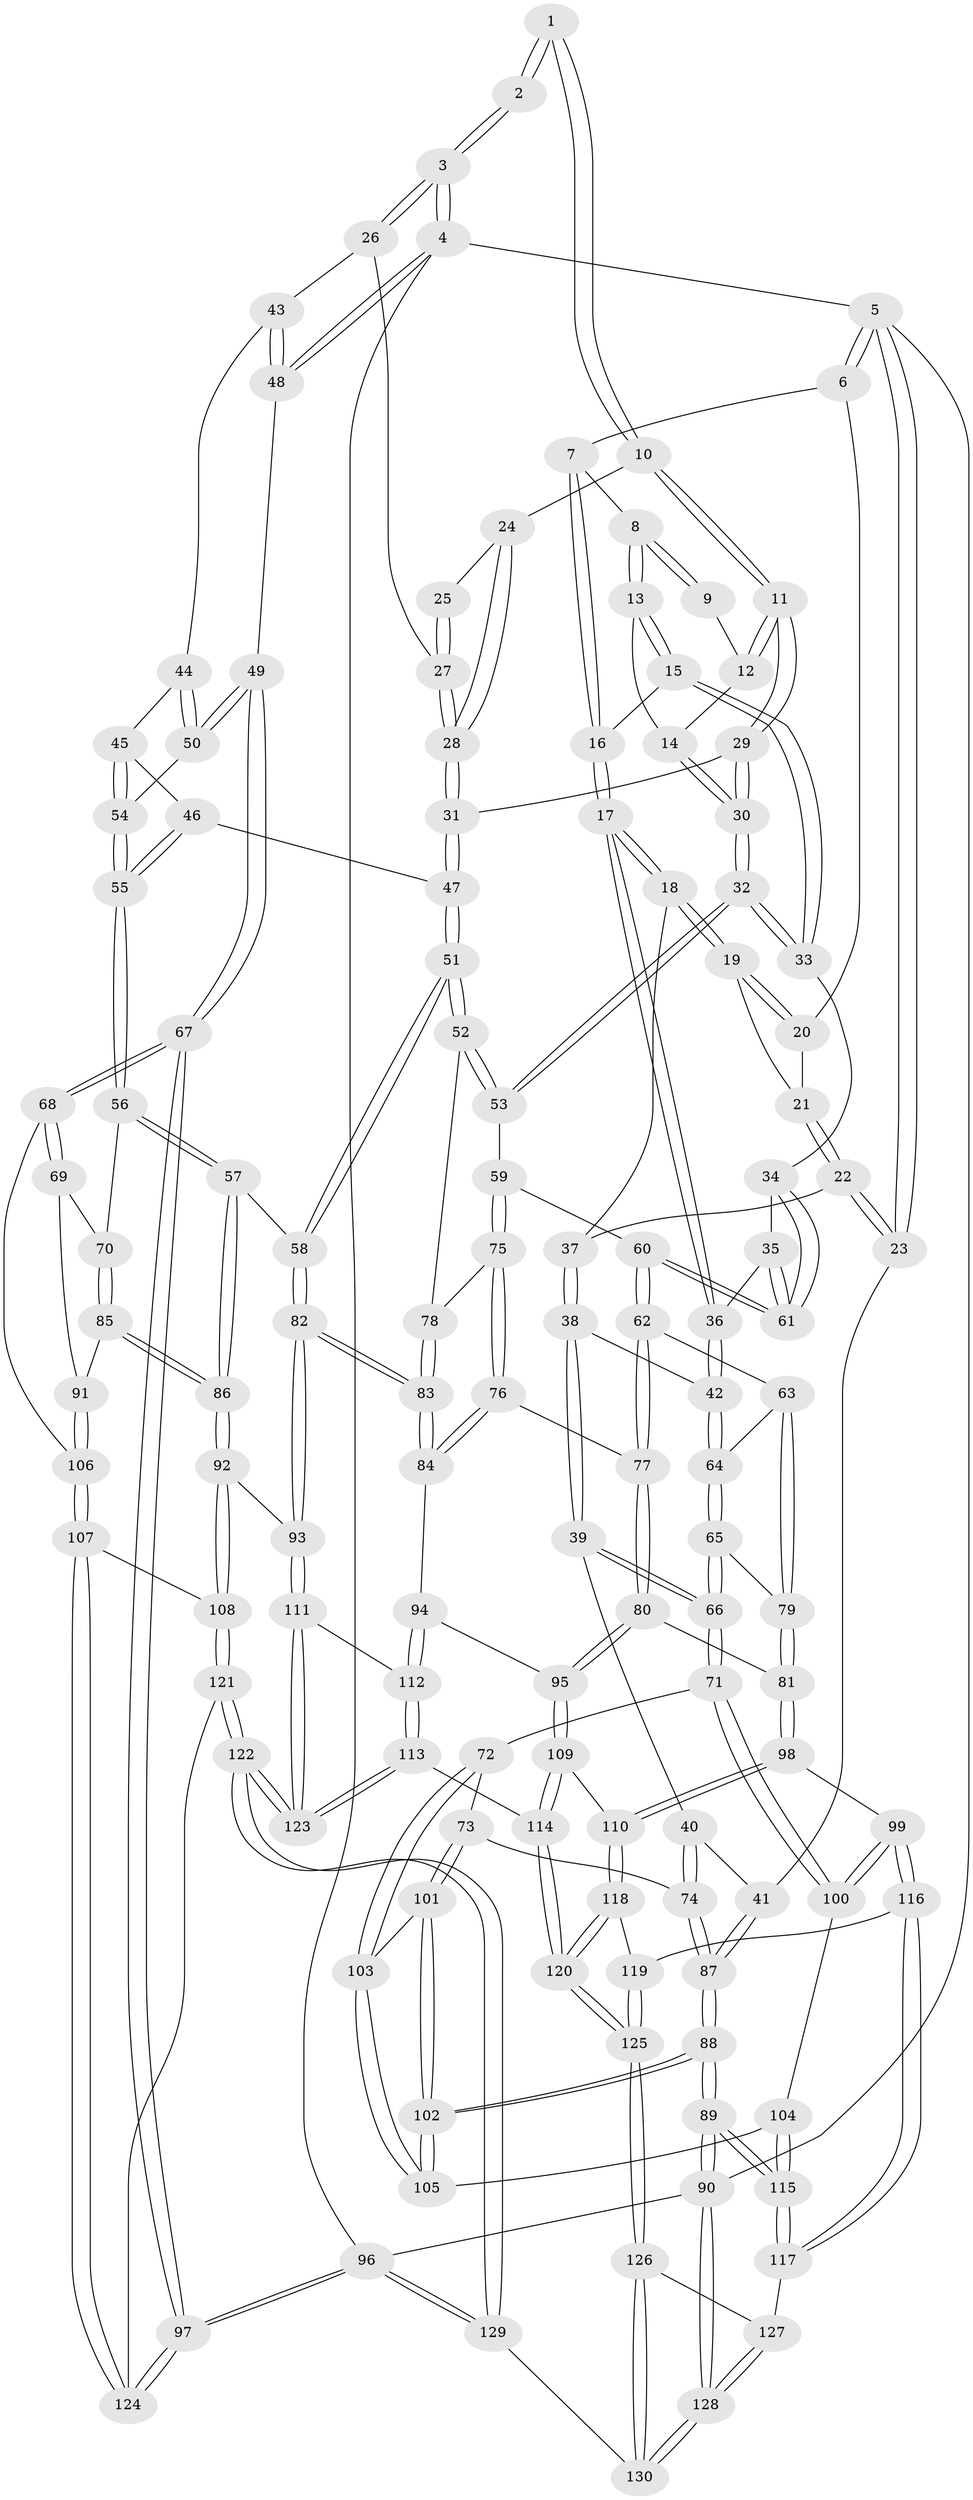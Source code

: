 // coarse degree distribution, {4: 0.49333333333333335, 7: 0.013333333333333334, 5: 0.26666666666666666, 3: 0.17333333333333334, 2: 0.02666666666666667, 6: 0.02666666666666667}
// Generated by graph-tools (version 1.1) at 2025/24/03/03/25 07:24:38]
// undirected, 130 vertices, 322 edges
graph export_dot {
graph [start="1"]
  node [color=gray90,style=filled];
  1 [pos="+0.5493607879749698+0"];
  2 [pos="+0.9750453229169681+0"];
  3 [pos="+1+0"];
  4 [pos="+1+0"];
  5 [pos="+0+0"];
  6 [pos="+0.011209380142473614+0"];
  7 [pos="+0.03381175848779363+0"];
  8 [pos="+0.046159400688178066+0"];
  9 [pos="+0.4615376463943757+0"];
  10 [pos="+0.6162707044578888+0.08249232802726042"];
  11 [pos="+0.5835364933197572+0.14699746950667034"];
  12 [pos="+0.43567473079798474+0"];
  13 [pos="+0.332365484267224+0.09658331850331903"];
  14 [pos="+0.403695544297824+0.028892529534029248"];
  15 [pos="+0.3268089122858888+0.106327426178571"];
  16 [pos="+0.27408069231347887+0.13309652256538212"];
  17 [pos="+0.23544549703375228+0.1712322837061452"];
  18 [pos="+0.21939437019071975+0.16364810968534002"];
  19 [pos="+0.20470403918301028+0.14759052833249808"];
  20 [pos="+0.027033273853341443+0"];
  21 [pos="+0.11415680176857797+0.10138321221984944"];
  22 [pos="+0.037535208881083845+0.16778620358812082"];
  23 [pos="+0+0.21706551013818867"];
  24 [pos="+0.7126416978299982+0.055083758895321924"];
  25 [pos="+0.9073982455464522+0"];
  26 [pos="+0.9071162372997759+0.20044953861661777"];
  27 [pos="+0.8246124230419862+0.17619672234368056"];
  28 [pos="+0.78025913153546+0.19735206098001462"];
  29 [pos="+0.5771090983158906+0.17769379689309495"];
  30 [pos="+0.5406776016845968+0.20704423699494656"];
  31 [pos="+0.7605281601386278+0.21754793138495454"];
  32 [pos="+0.5145577994793041+0.2461597634604248"];
  33 [pos="+0.465018993902867+0.24150900732980296"];
  34 [pos="+0.39917887909391986+0.2665085730685524"];
  35 [pos="+0.29181569998810103+0.2771978219926279"];
  36 [pos="+0.2429193893909607+0.27017201140893704"];
  37 [pos="+0.10706673270039171+0.1823992197522619"];
  38 [pos="+0.13018496438242616+0.3212685484003259"];
  39 [pos="+0.06587785302516685+0.35254965871109156"];
  40 [pos="+0+0.326436995334444"];
  41 [pos="+0+0.26380100944792667"];
  42 [pos="+0.22711936589803997+0.29150516934384146"];
  43 [pos="+0.9303107595584473+0.22836387008856524"];
  44 [pos="+0.9222170376809626+0.247062802007376"];
  45 [pos="+0.8792972864157761+0.3087964489759578"];
  46 [pos="+0.8452610829290702+0.30153125169245915"];
  47 [pos="+0.7613840477940482+0.2501588033157399"];
  48 [pos="+1+0.3353371278168878"];
  49 [pos="+1+0.3466437062214506"];
  50 [pos="+0.9302545591856483+0.36519408048063867"];
  51 [pos="+0.7137001105620145+0.4336013569766217"];
  52 [pos="+0.6474864619096488+0.4044048614033503"];
  53 [pos="+0.5342198753038042+0.32471731835233836"];
  54 [pos="+0.8977955741861534+0.3755391812535735"];
  55 [pos="+0.83039923078224+0.4485798579804418"];
  56 [pos="+0.8234197882944686+0.4575031004354059"];
  57 [pos="+0.7776356937468485+0.45994735555423083"];
  58 [pos="+0.7226787207647773+0.44779817815373674"];
  59 [pos="+0.4675386096548721+0.40691529241810165"];
  60 [pos="+0.37274711867958404+0.4000778744860439"];
  61 [pos="+0.3712409359263851+0.39272077269611133"];
  62 [pos="+0.3285768361147472+0.43411496469563005"];
  63 [pos="+0.3229015470591313+0.4338082744656186"];
  64 [pos="+0.26039949246852917+0.40119564054996576"];
  65 [pos="+0.16032175018624734+0.5178659937839548"];
  66 [pos="+0.14499222315712604+0.5194608784972218"];
  67 [pos="+1+0.5474783226443566"];
  68 [pos="+1+0.5476042366074975"];
  69 [pos="+0.9236109551280246+0.507488128000213"];
  70 [pos="+0.8588858666289387+0.4786975568340775"];
  71 [pos="+0.13937012635594384+0.5265035005424972"];
  72 [pos="+0.12034035777223746+0.54115693655095"];
  73 [pos="+0.053790460636798085+0.5613254256798526"];
  74 [pos="+0.05245284448918435+0.5615095196737849"];
  75 [pos="+0.46630006962992215+0.485500705166982"];
  76 [pos="+0.4627204756018834+0.49400855442719777"];
  77 [pos="+0.39268607444332365+0.539678135255923"];
  78 [pos="+0.5400465979027994+0.48684280962995996"];
  79 [pos="+0.25494484512850596+0.5551647823881226"];
  80 [pos="+0.3779696690971661+0.5728387867050031"];
  81 [pos="+0.3120872415227472+0.6072645679610474"];
  82 [pos="+0.6398681966898988+0.6065748444981133"];
  83 [pos="+0.6184602734732152+0.6072798138375844"];
  84 [pos="+0.5651776047409296+0.616992144400569"];
  85 [pos="+0.8594668693698896+0.6377899744224966"];
  86 [pos="+0.8234643336266972+0.654179671993009"];
  87 [pos="+0+0.6298487885465135"];
  88 [pos="+0+0.8649819555712689"];
  89 [pos="+0+1"];
  90 [pos="+0+1"];
  91 [pos="+0.8823827106372617+0.6334213468958927"];
  92 [pos="+0.78571586595655+0.7104587583341104"];
  93 [pos="+0.6964663114901262+0.7003001431553585"];
  94 [pos="+0.5569662885412837+0.6226895079376671"];
  95 [pos="+0.48466650413023604+0.6546982114686446"];
  96 [pos="+1+1"];
  97 [pos="+1+0.8857511317284434"];
  98 [pos="+0.29609621026726834+0.6823989141333091"];
  99 [pos="+0.23865828068879746+0.7062141969733866"];
  100 [pos="+0.21258032290695159+0.7049504034396341"];
  101 [pos="+0.07312019903525904+0.682336259304894"];
  102 [pos="+0+0.8394915006221557"];
  103 [pos="+0.11781017554117057+0.6769828893887895"];
  104 [pos="+0.16805459273080806+0.7185671560029143"];
  105 [pos="+0.16048975515855024+0.7143670642259737"];
  106 [pos="+0.9683247724490527+0.6635392701189072"];
  107 [pos="+0.9084759423621823+0.7683179256099361"];
  108 [pos="+0.8548050581856905+0.7860560472100103"];
  109 [pos="+0.45832731087214235+0.715930064125803"];
  110 [pos="+0.3371136510042642+0.7230025562408594"];
  111 [pos="+0.6850223698397526+0.722165306896692"];
  112 [pos="+0.5544681361465306+0.8509041877342423"];
  113 [pos="+0.5503758866507907+0.8563243036664605"];
  114 [pos="+0.5200085349867678+0.8634042911501852"];
  115 [pos="+0.10848531027348252+0.8777720458343267"];
  116 [pos="+0.23970905013011382+0.8909561059558099"];
  117 [pos="+0.2362644835735573+0.8934469141376691"];
  118 [pos="+0.34146963146257747+0.7732554070378693"];
  119 [pos="+0.30140579617977586+0.8736562690463043"];
  120 [pos="+0.5145634354153117+0.8684112489990505"];
  121 [pos="+0.8277615665943421+0.9356536268318846"];
  122 [pos="+0.7866519031614195+0.9976628761379689"];
  123 [pos="+0.7642001087293345+0.977941109536463"];
  124 [pos="+1+0.8636050158517614"];
  125 [pos="+0.46482701770623697+0.9383217532649278"];
  126 [pos="+0.4453342662995569+1"];
  127 [pos="+0.23707305156367894+0.8978334196923881"];
  128 [pos="+0.18619022664724844+1"];
  129 [pos="+0.8039990989227495+1"];
  130 [pos="+0.44723518252048233+1"];
  1 -- 2;
  1 -- 2;
  1 -- 10;
  1 -- 10;
  2 -- 3;
  2 -- 3;
  3 -- 4;
  3 -- 4;
  3 -- 26;
  3 -- 26;
  4 -- 5;
  4 -- 48;
  4 -- 48;
  4 -- 96;
  5 -- 6;
  5 -- 6;
  5 -- 23;
  5 -- 23;
  5 -- 90;
  6 -- 7;
  6 -- 20;
  7 -- 8;
  7 -- 16;
  7 -- 16;
  8 -- 9;
  8 -- 9;
  8 -- 13;
  8 -- 13;
  9 -- 12;
  10 -- 11;
  10 -- 11;
  10 -- 24;
  11 -- 12;
  11 -- 12;
  11 -- 29;
  11 -- 29;
  12 -- 14;
  13 -- 14;
  13 -- 15;
  13 -- 15;
  14 -- 30;
  14 -- 30;
  15 -- 16;
  15 -- 33;
  15 -- 33;
  16 -- 17;
  16 -- 17;
  17 -- 18;
  17 -- 18;
  17 -- 36;
  17 -- 36;
  18 -- 19;
  18 -- 19;
  18 -- 37;
  19 -- 20;
  19 -- 20;
  19 -- 21;
  20 -- 21;
  21 -- 22;
  21 -- 22;
  22 -- 23;
  22 -- 23;
  22 -- 37;
  23 -- 41;
  24 -- 25;
  24 -- 28;
  24 -- 28;
  25 -- 27;
  25 -- 27;
  26 -- 27;
  26 -- 43;
  27 -- 28;
  27 -- 28;
  28 -- 31;
  28 -- 31;
  29 -- 30;
  29 -- 30;
  29 -- 31;
  30 -- 32;
  30 -- 32;
  31 -- 47;
  31 -- 47;
  32 -- 33;
  32 -- 33;
  32 -- 53;
  32 -- 53;
  33 -- 34;
  34 -- 35;
  34 -- 61;
  34 -- 61;
  35 -- 36;
  35 -- 61;
  35 -- 61;
  36 -- 42;
  36 -- 42;
  37 -- 38;
  37 -- 38;
  38 -- 39;
  38 -- 39;
  38 -- 42;
  39 -- 40;
  39 -- 66;
  39 -- 66;
  40 -- 41;
  40 -- 74;
  40 -- 74;
  41 -- 87;
  41 -- 87;
  42 -- 64;
  42 -- 64;
  43 -- 44;
  43 -- 48;
  43 -- 48;
  44 -- 45;
  44 -- 50;
  44 -- 50;
  45 -- 46;
  45 -- 54;
  45 -- 54;
  46 -- 47;
  46 -- 55;
  46 -- 55;
  47 -- 51;
  47 -- 51;
  48 -- 49;
  49 -- 50;
  49 -- 50;
  49 -- 67;
  49 -- 67;
  50 -- 54;
  51 -- 52;
  51 -- 52;
  51 -- 58;
  51 -- 58;
  52 -- 53;
  52 -- 53;
  52 -- 78;
  53 -- 59;
  54 -- 55;
  54 -- 55;
  55 -- 56;
  55 -- 56;
  56 -- 57;
  56 -- 57;
  56 -- 70;
  57 -- 58;
  57 -- 86;
  57 -- 86;
  58 -- 82;
  58 -- 82;
  59 -- 60;
  59 -- 75;
  59 -- 75;
  60 -- 61;
  60 -- 61;
  60 -- 62;
  60 -- 62;
  62 -- 63;
  62 -- 77;
  62 -- 77;
  63 -- 64;
  63 -- 79;
  63 -- 79;
  64 -- 65;
  64 -- 65;
  65 -- 66;
  65 -- 66;
  65 -- 79;
  66 -- 71;
  66 -- 71;
  67 -- 68;
  67 -- 68;
  67 -- 97;
  67 -- 97;
  68 -- 69;
  68 -- 69;
  68 -- 106;
  69 -- 70;
  69 -- 91;
  70 -- 85;
  70 -- 85;
  71 -- 72;
  71 -- 100;
  71 -- 100;
  72 -- 73;
  72 -- 103;
  72 -- 103;
  73 -- 74;
  73 -- 101;
  73 -- 101;
  74 -- 87;
  74 -- 87;
  75 -- 76;
  75 -- 76;
  75 -- 78;
  76 -- 77;
  76 -- 84;
  76 -- 84;
  77 -- 80;
  77 -- 80;
  78 -- 83;
  78 -- 83;
  79 -- 81;
  79 -- 81;
  80 -- 81;
  80 -- 95;
  80 -- 95;
  81 -- 98;
  81 -- 98;
  82 -- 83;
  82 -- 83;
  82 -- 93;
  82 -- 93;
  83 -- 84;
  83 -- 84;
  84 -- 94;
  85 -- 86;
  85 -- 86;
  85 -- 91;
  86 -- 92;
  86 -- 92;
  87 -- 88;
  87 -- 88;
  88 -- 89;
  88 -- 89;
  88 -- 102;
  88 -- 102;
  89 -- 90;
  89 -- 90;
  89 -- 115;
  89 -- 115;
  90 -- 128;
  90 -- 128;
  90 -- 96;
  91 -- 106;
  91 -- 106;
  92 -- 93;
  92 -- 108;
  92 -- 108;
  93 -- 111;
  93 -- 111;
  94 -- 95;
  94 -- 112;
  94 -- 112;
  95 -- 109;
  95 -- 109;
  96 -- 97;
  96 -- 97;
  96 -- 129;
  96 -- 129;
  97 -- 124;
  97 -- 124;
  98 -- 99;
  98 -- 110;
  98 -- 110;
  99 -- 100;
  99 -- 100;
  99 -- 116;
  99 -- 116;
  100 -- 104;
  101 -- 102;
  101 -- 102;
  101 -- 103;
  102 -- 105;
  102 -- 105;
  103 -- 105;
  103 -- 105;
  104 -- 105;
  104 -- 115;
  104 -- 115;
  106 -- 107;
  106 -- 107;
  107 -- 108;
  107 -- 124;
  107 -- 124;
  108 -- 121;
  108 -- 121;
  109 -- 110;
  109 -- 114;
  109 -- 114;
  110 -- 118;
  110 -- 118;
  111 -- 112;
  111 -- 123;
  111 -- 123;
  112 -- 113;
  112 -- 113;
  113 -- 114;
  113 -- 123;
  113 -- 123;
  114 -- 120;
  114 -- 120;
  115 -- 117;
  115 -- 117;
  116 -- 117;
  116 -- 117;
  116 -- 119;
  117 -- 127;
  118 -- 119;
  118 -- 120;
  118 -- 120;
  119 -- 125;
  119 -- 125;
  120 -- 125;
  120 -- 125;
  121 -- 122;
  121 -- 122;
  121 -- 124;
  122 -- 123;
  122 -- 123;
  122 -- 129;
  122 -- 129;
  125 -- 126;
  125 -- 126;
  126 -- 127;
  126 -- 130;
  126 -- 130;
  127 -- 128;
  127 -- 128;
  128 -- 130;
  128 -- 130;
  129 -- 130;
}
